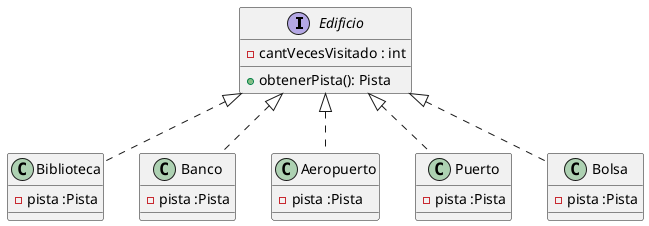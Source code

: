 @startuml
interface Edificio
{
    -cantVecesVisitado : int
    + obtenerPista(): Pista
}

class Biblioteca
{
    -pista :Pista
}

class Banco
{
    -pista :Pista
}

class Aeropuerto
{
    -pista :Pista
}
class Puerto
{
    -pista :Pista
}
class Bolsa
{
    -pista :Pista
}

Edificio<|.. Bolsa
Edificio<|.. Banco
Edificio<|.. Aeropuerto
Edificio<|.. Puerto
Edificio<|.. Biblioteca


@enduml